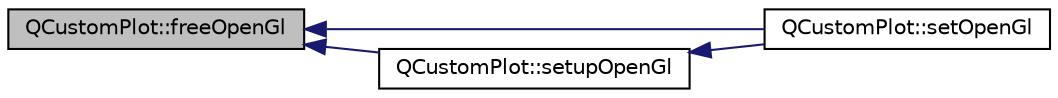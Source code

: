 digraph "QCustomPlot::freeOpenGl"
{
  edge [fontname="Helvetica",fontsize="10",labelfontname="Helvetica",labelfontsize="10"];
  node [fontname="Helvetica",fontsize="10",shape=record];
  rankdir="LR";
  Node352 [label="QCustomPlot::freeOpenGl",height=0.2,width=0.4,color="black", fillcolor="grey75", style="filled", fontcolor="black"];
  Node352 -> Node353 [dir="back",color="midnightblue",fontsize="10",style="solid",fontname="Helvetica"];
  Node353 [label="QCustomPlot::setOpenGl",height=0.2,width=0.4,color="black", fillcolor="white", style="filled",URL="$class_q_custom_plot.html#a7db1adc09016329f3aef7c60da935789"];
  Node352 -> Node354 [dir="back",color="midnightblue",fontsize="10",style="solid",fontname="Helvetica"];
  Node354 [label="QCustomPlot::setupOpenGl",height=0.2,width=0.4,color="black", fillcolor="white", style="filled",URL="$class_q_custom_plot.html#a8954c4667c51070ff4e9b02d858fd190"];
  Node354 -> Node353 [dir="back",color="midnightblue",fontsize="10",style="solid",fontname="Helvetica"];
}
